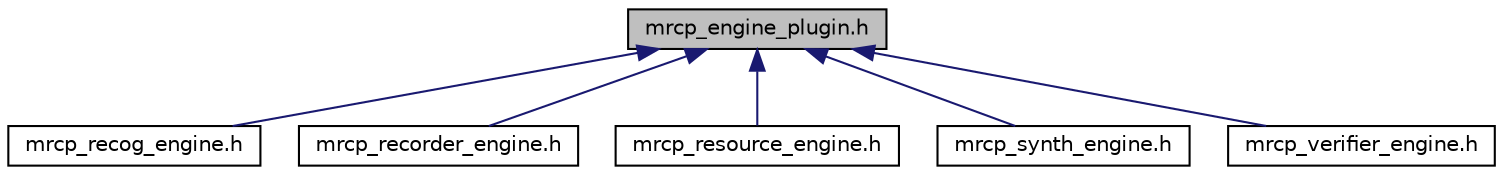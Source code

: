 digraph "mrcp_engine_plugin.h"
{
  edge [fontname="Helvetica",fontsize="10",labelfontname="Helvetica",labelfontsize="10"];
  node [fontname="Helvetica",fontsize="10",shape=record];
  Node19 [label="mrcp_engine_plugin.h",height=0.2,width=0.4,color="black", fillcolor="grey75", style="filled", fontcolor="black"];
  Node19 -> Node20 [dir="back",color="midnightblue",fontsize="10",style="solid",fontname="Helvetica"];
  Node20 [label="mrcp_recog_engine.h",height=0.2,width=0.4,color="black", fillcolor="white", style="filled",URL="$mrcp__recog__engine_8h.html",tooltip="Recognizer Engine Includes. "];
  Node19 -> Node21 [dir="back",color="midnightblue",fontsize="10",style="solid",fontname="Helvetica"];
  Node21 [label="mrcp_recorder_engine.h",height=0.2,width=0.4,color="black", fillcolor="white", style="filled",URL="$mrcp__recorder__engine_8h.html",tooltip="Recorder Engine Includes. "];
  Node19 -> Node22 [dir="back",color="midnightblue",fontsize="10",style="solid",fontname="Helvetica"];
  Node22 [label="mrcp_resource_engine.h",height=0.2,width=0.4,color="black", fillcolor="white", style="filled",URL="$mrcp__resource__engine_8h.html",tooltip="Legacy MRCP Resource Engine. "];
  Node19 -> Node23 [dir="back",color="midnightblue",fontsize="10",style="solid",fontname="Helvetica"];
  Node23 [label="mrcp_synth_engine.h",height=0.2,width=0.4,color="black", fillcolor="white", style="filled",URL="$mrcp__synth__engine_8h.html",tooltip="Synthesizer Engine Includes. "];
  Node19 -> Node24 [dir="back",color="midnightblue",fontsize="10",style="solid",fontname="Helvetica"];
  Node24 [label="mrcp_verifier_engine.h",height=0.2,width=0.4,color="black", fillcolor="white", style="filled",URL="$mrcp__verifier__engine_8h.html",tooltip="Verifier Engine Includes. "];
}
